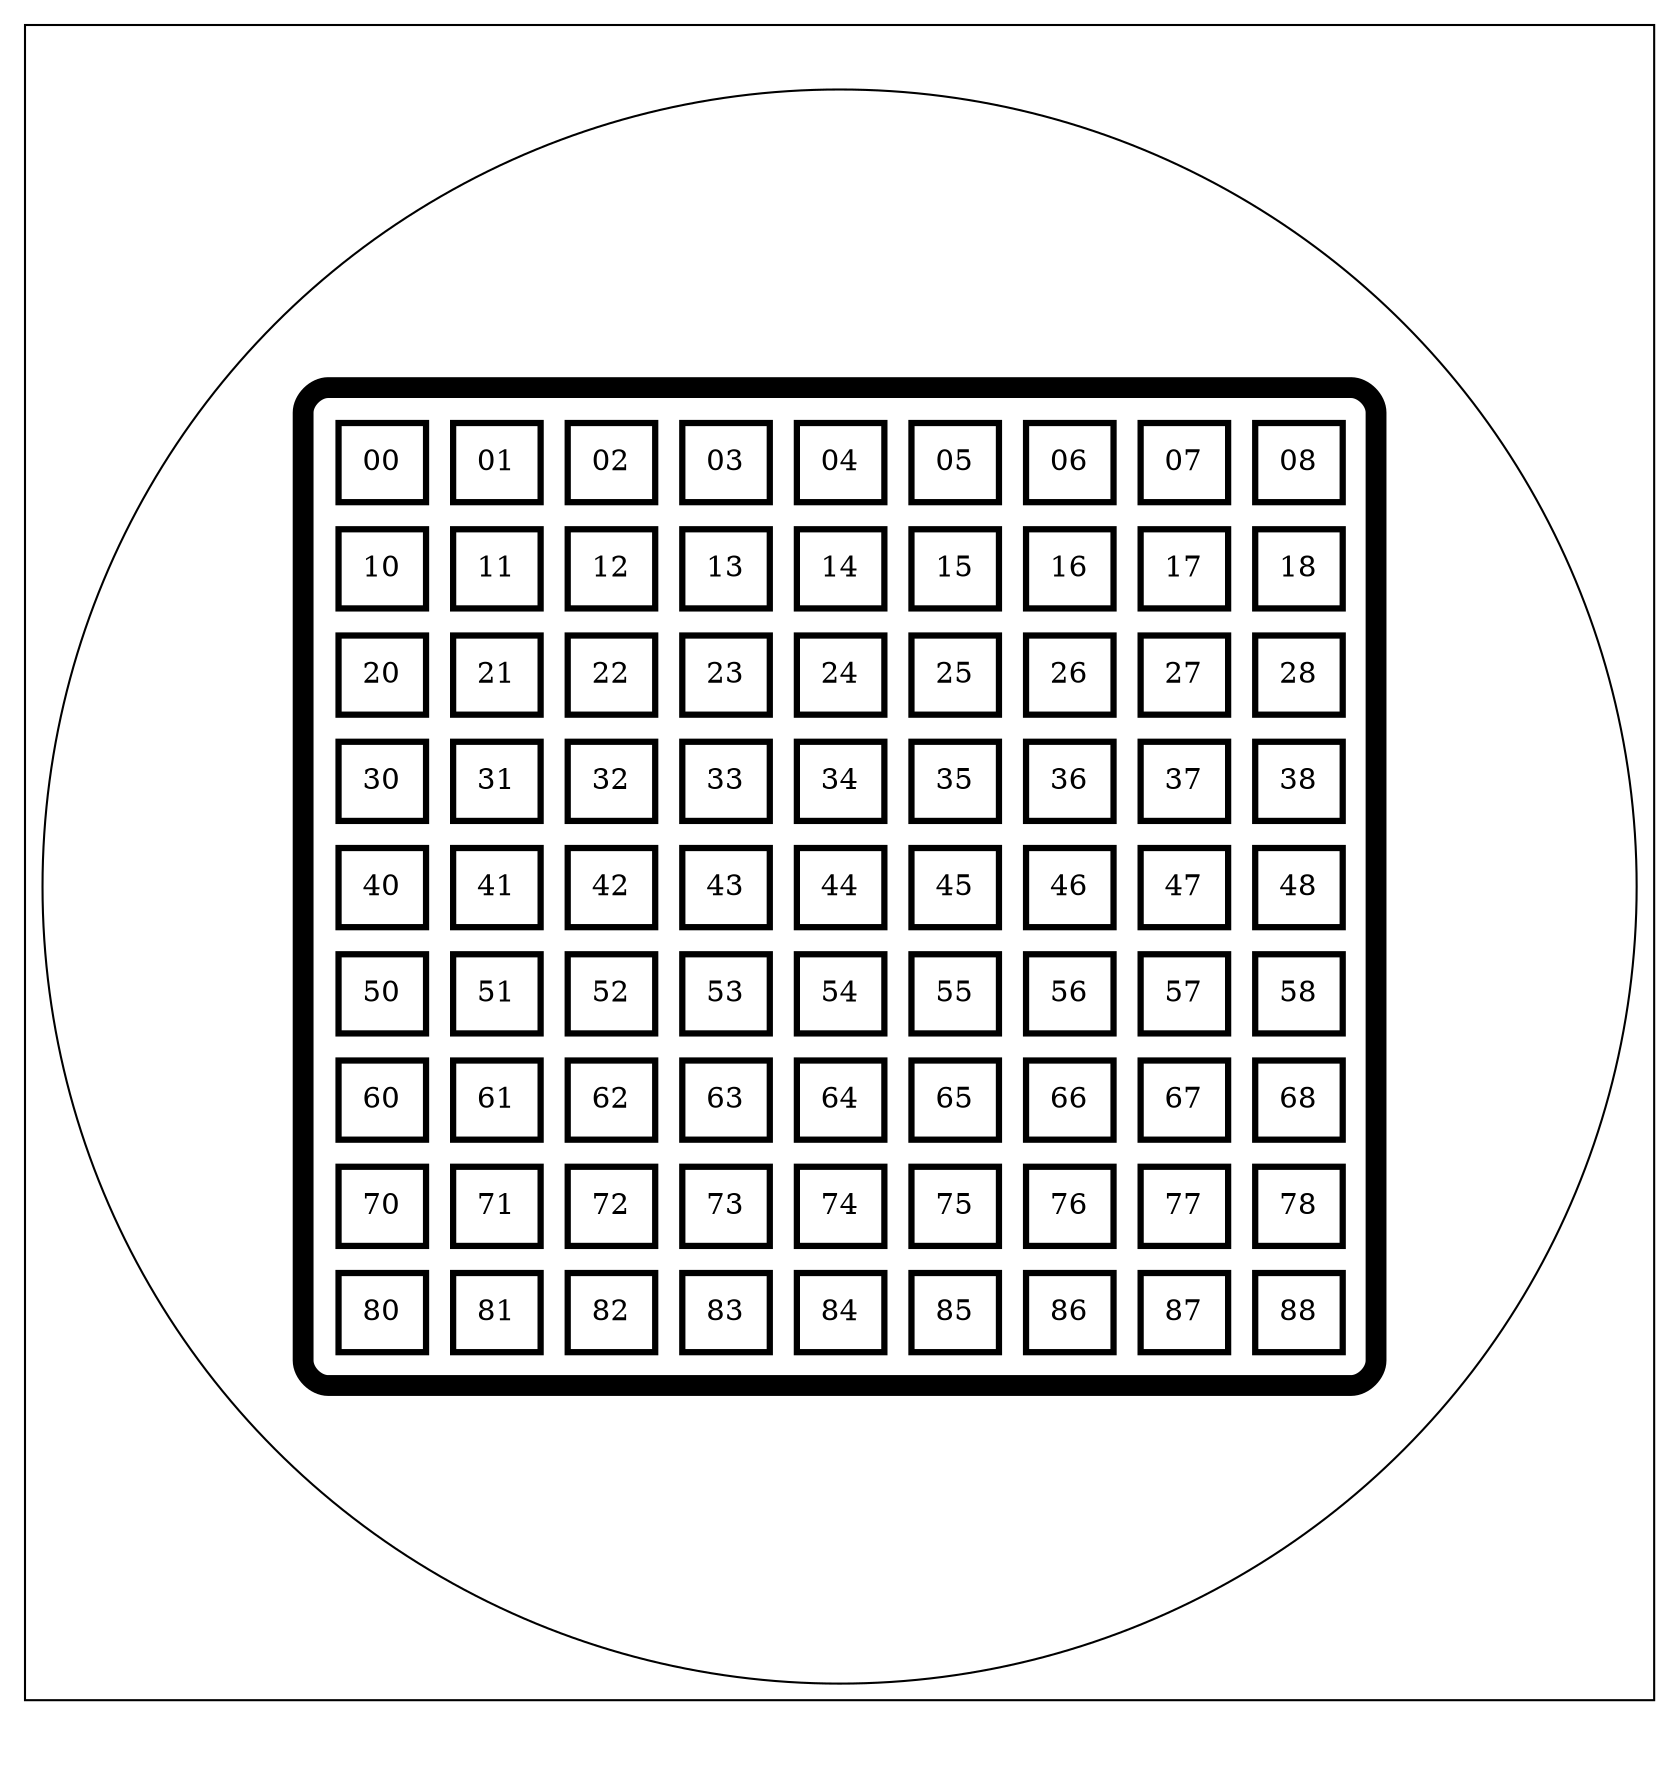 digraph G { fillcolor="purple:pink" gradient=linear label="Graph" fontcolor="white"
  subgraph cluster1 {fillcolor="blue:green" gradient="linear" label="Cluster" fontcolor="white"
		node [shape=circle fillcolor="gold:brown" gradient="radial" gradientangle=180]
		a0 [label=<
 <TABLE border="10" cellspacing="10" cellpadding="10" style="rounded" gradient="linear" gradientcolor="yellow:violet" gradientangle="315">
<TR><TD border="3" gradient="linear" gradientcolor="yellow" gradientangle="315">00</TD>
<TD border="3" gradient="linear" gradientcolor="yellow:green" gradientangle="315">01</TD>
<TD border="3" gradient="linear" gradientcolor="green" gradientangle="315">02</TD>
<TD border="3" gradient="linear" gradientcolor="green:blue" gradientangle="315">03</TD>
<TD border="3" gradient="linear" gradientcolor="blue" gradientangle="315">04</TD>
<TD border="3" gradient="linear" gradientcolor="blue:purple" gradientangle="315">05</TD>
<TD border="3" gradient="linear" gradientcolor="purple" gradientangle="315">06</TD>
<TD border="3" gradient="linear" gradientcolor="purple:violet" gradientangle="315">07</TD>
<TD border="3" gradient="linear" gradientcolor="violet" gradientangle="315">08</TD></TR>
  
<TR><TD border="3" gradient="linear" gradientcolor="yellow:gold"  gradientangle="315">10</TD>
<TD border="3" gradient="linear" gradientcolor="yellow:green"  gradientangle="315">11</TD>
<TD border="3" gradient="linear" gradientcolor="yellow:green"  gradientangle="315">12</TD>
<TD border="3" gradient="linear" gradientcolor="yellow:blue"  gradientangle="315">13</TD>
<TD border="3" gradient="linear" gradientcolor="yellow:blue"  gradientangle="315">14</TD>
<TD border="3" gradient="linear" gradientcolor="yellow:purple"  gradientangle="315">15</TD>
<TD border="3" gradient="linear" gradientcolor="yellow:purple"  gradientangle="315">16</TD>
<TD border="3" gradient="linear" gradientcolor="yellow:violet"  gradientangle="315">17</TD>
<TD border="3" gradient="linear" gradientcolor="yellow:violet"  gradientangle="315">18</TD></TR>
  
<TR><TD border="3" gradient="linear" gradientcolor="gold"  gradientangle="315">20</TD>
<TD border="3" gradient="linear" gradientcolor="gold:green"  gradientangle="315">21</TD>
<TD border="3" gradient="linear" gradientcolor="gold:green"  gradientangle="315">22</TD>
<TD border="3" gradient="linear" gradientcolor="gold:blue"  gradientangle="315">23</TD>
<TD border="3" gradient="linear" gradientcolor="gold:blue"  gradientangle="315">24</TD>
<TD border="3" gradient="linear" gradientcolor="gold:purple"  gradientangle="315">25</TD>
<TD border="3" gradient="linear" gradientcolor="gold:purple"  gradientangle="315">26</TD>
<TD border="3" gradient="linear" gradientcolor="gold:violet"  gradientangle="315">27</TD>
<TD border="3" gradient="linear" gradientcolor="gold:violet"  gradientangle="315">28</TD></TR>
  
<TR><TD border="3" gradient="linear" gradientcolor="gold:orange"  gradientangle="315">30</TD>
<TD border="3" gradient="linear" gradientcolor="orange:green"  gradientangle="315">31</TD>
<TD border="3" gradient="linear" gradientcolor="orange:green"  gradientangle="315">32</TD>
<TD border="3" gradient="linear" gradientcolor="orange:blue"  gradientangle="315">33</TD>
<TD border="3" gradient="linear" gradientcolor="orange:blue"  gradientangle="315">34</TD>
<TD border="3" gradient="linear" gradientcolor="orange:purple"  gradientangle="315">35</TD>
<TD border="3" gradient="linear" gradientcolor="orange:purple"  gradientangle="315">36</TD>
<TD border="3" gradient="linear" gradientcolor="orange:violet"  gradientangle="315">37</TD>
<TD border="3" gradient="linear" gradientcolor="orange:violet"  gradientangle="315">38</TD></TR>
  
<TR><TD border="3" gradient="linear" gradientcolor="orange"  gradientangle="315">40</TD>
<TD border="3" gradient="linear" gradientcolor="orange:green"  gradientangle="315">41</TD>
<TD border="3" gradient="linear" gradientcolor="orange:green"  gradientangle="315">42</TD>
<TD border="3" gradient="linear" gradientcolor="orange:blue"  gradientangle="315">43</TD>
<TD border="3" gradient="linear" gradientcolor="orange:blue"  gradientangle="315">44</TD>
<TD border="3" gradient="linear" gradientcolor="orange:purple"  gradientangle="315">45</TD>
<TD border="3" gradient="linear" gradientcolor="orange:purple"  gradientangle="315">46</TD>
<TD border="3" gradient="linear" gradientcolor="orange:violet"  gradientangle="315">47</TD>
<TD border="3" gradient="linear" gradientcolor="orange:violet"  gradientangle="315">48</TD></TR>
  
<TR><TD border="3" gradient="linear" gradientcolor="orange:red"  gradientangle="315">50</TD>
<TD border="3" gradient="linear" gradientcolor="red:green"  gradientangle="315">51</TD>
<TD border="3" gradient="linear" gradientcolor="red:green"  gradientangle="315">52</TD>
<TD border="3" gradient="linear" gradientcolor="red:blue"  gradientangle="315">53</TD>
<TD border="3" gradient="linear" gradientcolor="red:blue"  gradientangle="315">54</TD>
<TD border="3" gradient="linear" gradientcolor="red:purple"  gradientangle="315">55</TD>
<TD border="3" gradient="linear" gradientcolor="red:purple"  gradientangle="315">56</TD>
<TD border="3" gradient="linear" gradientcolor="red:violet"  gradientangle="315">57</TD>
<TD border="3" gradient="linear" gradientcolor="red:violet"  gradientangle="315">58</TD></TR>
  
<TR><TD border="3" gradient="linear" gradientcolor="red"  gradientangle="315">60</TD>
<TD border="3" gradient="linear" gradientcolor="red:green"  gradientangle="315">61</TD>
<TD border="3" gradient="linear" gradientcolor="red:green"  gradientangle="315">62</TD>
<TD border="3" gradient="linear" gradientcolor="red:blue"  gradientangle="315">63</TD>
<TD border="3" gradient="linear" gradientcolor="red:blue"  gradientangle="315">64</TD>
<TD border="3" gradient="linear" gradientcolor="red:purple"  gradientangle="315">65</TD>
<TD border="3" gradient="linear" gradientcolor="red:purple"  gradientangle="315">66</TD>
<TD border="3" gradient="linear" gradientcolor="red:violet"  gradientangle="315">67</TD>
<TD border="3" gradient="linear" gradientcolor="red:violet"  gradientangle="315">68</TD></TR>
  
<TR><TD border="3" gradient="linear" gradientcolor="red:brown"  gradientangle="315">70</TD>
<TD border="3" gradient="linear" gradientcolor="brown:green"  gradientangle="315">71</TD>
<TD border="3" gradient="linear" gradientcolor="brown:green"  gradientangle="315">72</TD>
<TD border="3" gradient="linear" gradientcolor="brown:blue"  gradientangle="315">73</TD>
<TD border="3" gradient="linear" gradientcolor="brown:blue"  gradientangle="315">74</TD>
<TD border="3" gradient="linear" gradientcolor="brown:purple"  gradientangle="315">75</TD>
<TD border="3" gradient="linear" gradientcolor="brown:purple"  gradientangle="315">76</TD>
<TD border="3" gradient="linear" gradientcolor="brown:violet"  gradientangle="315">77</TD>
<TD border="3" gradient="linear" gradientcolor="brown:violet"  gradientangle="315">78</TD></TR>
  
<TR><TD border="3" gradient="linear" gradientcolor="brown"  gradientangle="315">80</TD>
<TD border="3" gradient="linear" gradientcolor="brown:green"  gradientangle="315">81</TD>
<TD border="3" gradient="linear" gradientcolor="brown:green"  gradientangle="315">82</TD>
<TD border="3" gradient="linear" gradientcolor="brown:blue"  gradientangle="315">83</TD>
<TD border="3" gradient="linear" gradientcolor="brown:blue"  gradientangle="315">84</TD>
<TD border="3" gradient="linear" gradientcolor="brown:purple"  gradientangle="315">85</TD>
<TD border="3" gradient="linear" gradientcolor="brown:purple"  gradientangle="315">86</TD>
<TD border="3" gradient="linear" gradientcolor="brown:violet"  gradientangle="315">87</TD>
<TD border="3" gradient="linear" gradientcolor="brown:violet"  gradientangle="315">88</TD></TR>
  
</TABLE>>];

}

} 
